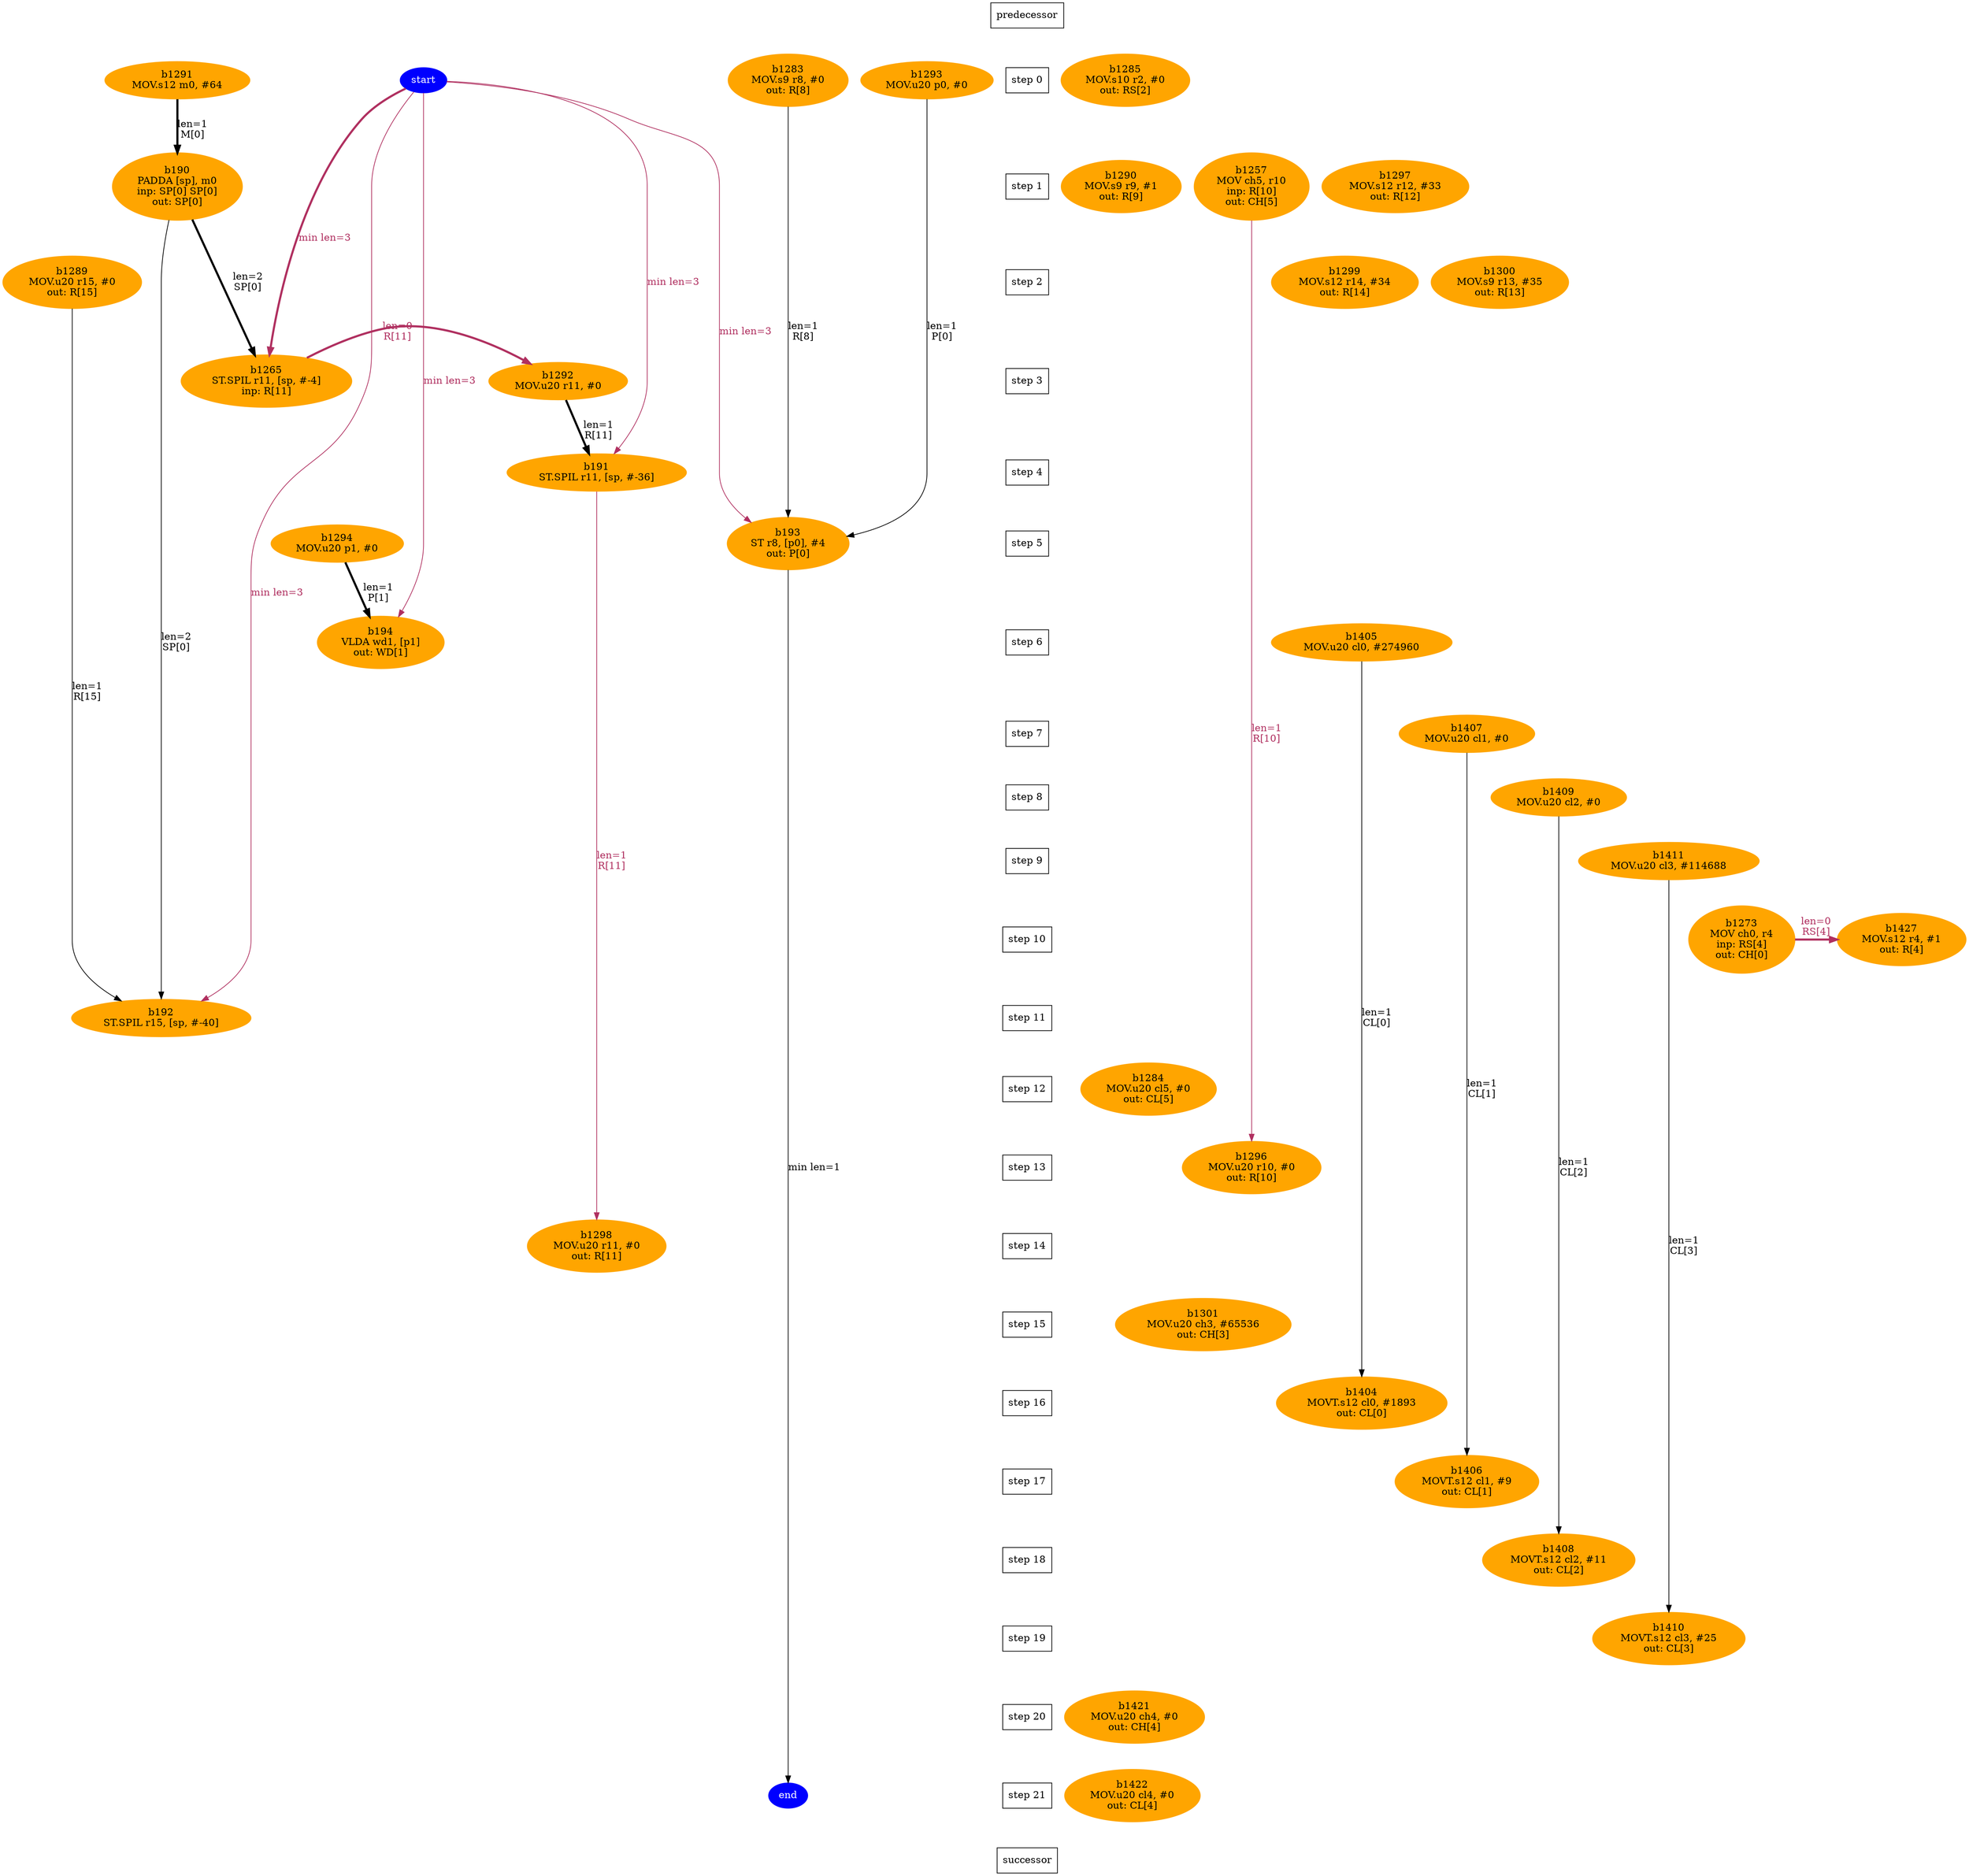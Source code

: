 digraph N {
 b190[color=orange,fontcolor=black,style=filled,label="b190\nPADDA [sp], m0\ninp: SP[0] SP[0]\nout: SP[0]"];  {rank=same; S1;  b190;}
 b191[color=orange,fontcolor=black,style=filled,label="b191\nST.SPIL r11, [sp, #-36]"];  {rank=same; S4;  b191;}
 b192[color=orange,fontcolor=black,style=filled,label="b192\nST.SPIL r15, [sp, #-40]"];  {rank=same; S11;  b192;}
 b193[color=orange,fontcolor=black,style=filled,label="b193\nST r8, [p0], #4\nout: P[0]"];  {rank=same; S5;  b193;}
 b194[color=orange,fontcolor=black,style=filled,label="b194\nVLDA wd1, [p1]\nout: WD[1]"];  {rank=same; S6;  b194;}
 b1283[color=orange,fontcolor=black,style=filled,label="b1283\nMOV.s9 r8, #0\nout: R[8]"];  {rank=same; S0;  b1283;}
 b1284[color=orange,fontcolor=black,style=filled,label="b1284\nMOV.u20 cl5, #0\nout: CL[5]"];  {rank=same; S12;  b1284;}
 b1285[color=orange,fontcolor=black,style=filled,label="b1285\nMOV.s10 r2, #0\nout: RS[2]"];  {rank=same; S0;  b1285;}
 b1289[color=orange,fontcolor=black,style=filled,label="b1289\nMOV.u20 r15, #0\nout: R[15]"];  {rank=same; S2;  b1289;}
 b1290[color=orange,fontcolor=black,style=filled,label="b1290\nMOV.s9 r9, #1\nout: R[9]"];  {rank=same; S1;  b1290;}
 b1291[color=orange,fontcolor=black,style=filled,label="b1291\nMOV.s12 m0, #64"];  {rank=same; S0;  b1291;}
 b1292[color=orange,fontcolor=black,style=filled,label="b1292\nMOV.u20 r11, #0"];  {rank=same; S3;  b1292;}
 b1293[color=orange,fontcolor=black,style=filled,label="b1293\nMOV.u20 p0, #0"];  {rank=same; S0;  b1293;}
 b1294[color=orange,fontcolor=black,style=filled,label="b1294\nMOV.u20 p1, #0"];  {rank=same; S5;  b1294;}
 b1296[color=orange,fontcolor=black,style=filled,label="b1296\nMOV.u20 r10, #0\nout: R[10]"];  {rank=same; S13;  b1296;}
 b1297[color=orange,fontcolor=black,style=filled,label="b1297\nMOV.s12 r12, #33\nout: R[12]"];  {rank=same; S1;  b1297;}
 b1298[color=orange,fontcolor=black,style=filled,label="b1298\nMOV.u20 r11, #0\nout: R[11]"];  {rank=same; S14;  b1298;}
 b1299[color=orange,fontcolor=black,style=filled,label="b1299\nMOV.s12 r14, #34\nout: R[14]"];  {rank=same; S2;  b1299;}
 b1300[color=orange,fontcolor=black,style=filled,label="b1300\nMOV.s9 r13, #35\nout: R[13]"];  {rank=same; S2;  b1300;}
 b1301[color=orange,fontcolor=black,style=filled,label="b1301\nMOV.u20 ch3, #65536\nout: CH[3]"];  {rank=same; S15;  b1301;}
 b1404[color=orange,fontcolor=black,style=filled,label="b1404\nMOVT.s12 cl0, #1893\nout: CL[0]"];  {rank=same; S16;  b1404;}
 b1405[color=orange,fontcolor=black,style=filled,label="b1405\nMOV.u20 cl0, #274960"];  {rank=same; S6;  b1405;}
 b1406[color=orange,fontcolor=black,style=filled,label="b1406\nMOVT.s12 cl1, #9\nout: CL[1]"];  {rank=same; S17;  b1406;}
 b1407[color=orange,fontcolor=black,style=filled,label="b1407\nMOV.u20 cl1, #0"];  {rank=same; S7;  b1407;}
 b1408[color=orange,fontcolor=black,style=filled,label="b1408\nMOVT.s12 cl2, #11\nout: CL[2]"];  {rank=same; S18;  b1408;}
 b1409[color=orange,fontcolor=black,style=filled,label="b1409\nMOV.u20 cl2, #0"];  {rank=same; S8;  b1409;}
 b1410[color=orange,fontcolor=black,style=filled,label="b1410\nMOVT.s12 cl3, #25\nout: CL[3]"];  {rank=same; S19;  b1410;}
 b1411[color=orange,fontcolor=black,style=filled,label="b1411\nMOV.u20 cl3, #114688"];  {rank=same; S9;  b1411;}
 b1257[color=orange,fontcolor=black,style=filled,label="b1257\nMOV ch5, r10\ninp: R[10]\nout: CH[5]"];  {rank=same; S1;  b1257;}
 b1265[color=orange,fontcolor=black,style=filled,label="b1265\nST.SPIL r11, [sp, #-4]\ninp: R[11]"];  {rank=same; S3;  b1265;}
 b1273[color=orange,fontcolor=black,style=filled,label="b1273\nMOV ch0, r4\ninp: RS[4]\nout: CH[0]"];  {rank=same; S10;  b1273;}
 b1421[color=orange,fontcolor=black,style=filled,label="b1421\nMOV.u20 ch4, #0\nout: CH[4]"];  {rank=same; S20;  b1421;}
 b1422[color=orange,fontcolor=black,style=filled,label="b1422\nMOV.u20 cl4, #0\nout: CL[4]"];  {rank=same; S21;  b1422;}
 b1427[color=orange,fontcolor=black,style=filled,label="b1427\nMOV.s12 r4, #1\nout: R[4]"];  {rank=same; S10;  b1427;}
 start [color=blue,fontcolor=white,style=filled,label="start"];  {rank=same; S0;  start;}
 end [color=blue,fontcolor=white,style=filled,label="end"];  {rank=same; S21;  end;}
   b190 -> b1265 [color=black,fontcolor=black,penwidth=3,label="len=2\nSP[0]",weight=1000];
   b190 -> b192 [color=black,fontcolor=black,label="len=2\nSP[0]",weight=1000];
   b191 -> b1298 [color=maroon,fontcolor=maroon,label="len=1\nR[11]",weight=1000];
   b193 -> end [color=black,fontcolor=black,label="min len=1",weight=1000];
   b1283 -> b193 [color=black,fontcolor=black,label="len=1\nR[8]",weight=1000];
   b1289 -> b192 [color=black,fontcolor=black,label="len=1\nR[15]",weight=1000];
   b1291 -> b190 [color=black,fontcolor=black,penwidth=3,label="len=1\nM[0]",weight=1000];
   b1292 -> b191 [color=black,fontcolor=black,penwidth=3,label="len=1\nR[11]",weight=1000];
   b1293 -> b193 [color=black,fontcolor=black,label="len=1\nP[0]",weight=1000];
   b1294 -> b194 [color=black,fontcolor=black,penwidth=3,label="len=1\nP[1]",weight=1000];
   b1405 -> b1404 [color=black,fontcolor=black,label="len=1\nCL[0]",weight=1000];
   b1407 -> b1406 [color=black,fontcolor=black,label="len=1\nCL[1]",weight=1000];
   b1409 -> b1408 [color=black,fontcolor=black,label="len=1\nCL[2]",weight=1000];
   b1411 -> b1410 [color=black,fontcolor=black,label="len=1\nCL[3]",weight=1000];
   b1257 -> b1296 [color=maroon,fontcolor=maroon,label="len=1\nR[10]",weight=1000];
   b1265 -> b1292 [color=maroon,fontcolor=maroon,penwidth=3,label="len=0\nR[11]",weight=1000];
   b1273 -> b1427 [color=maroon,fontcolor=maroon,penwidth=3,label="len=0\nRS[4]",weight=1000];
   start -> b191 [color=maroon,fontcolor=maroon,label="min len=3",weight=1000];
   start -> b192 [color=maroon,fontcolor=maroon,label="min len=3",weight=1000];
   start -> b193 [color=maroon,fontcolor=maroon,label="min len=3",weight=1000];
   start -> b194 [color=maroon,fontcolor=maroon,label="min len=3",weight=1000];
   start -> b1265 [color=maroon,fontcolor=maroon,penwidth=3,label="min len=3",weight=1000];
  Sm1 [label="predecessor",shape=box];
  S0 [label="step 0",shape=box];
  Sm1 -> S0[style=invis,weight=9000];
  S1 [label="step 1",shape=box];
  S0 -> S1[style=invis,weight=9000];
  S2 [label="step 2",shape=box];
  S1 -> S2[style=invis,weight=9000];
  S3 [label="step 3",shape=box];
  S2 -> S3[style=invis,weight=9000];
  S4 [label="step 4",shape=box];
  S3 -> S4[style=invis,weight=9000];
  S5 [label="step 5",shape=box];
  S4 -> S5[style=invis,weight=9000];
  S6 [label="step 6",shape=box];
  S5 -> S6[style=invis,weight=9000];
  S7 [label="step 7",shape=box];
  S6 -> S7[style=invis,weight=9000];
  S8 [label="step 8",shape=box];
  S7 -> S8[style=invis,weight=9000];
  S9 [label="step 9",shape=box];
  S8 -> S9[style=invis,weight=9000];
  S10 [label="step 10",shape=box];
  S9 -> S10[style=invis,weight=9000];
  S11 [label="step 11",shape=box];
  S10 -> S11[style=invis,weight=9000];
  S12 [label="step 12",shape=box];
  S11 -> S12[style=invis,weight=9000];
  S13 [label="step 13",shape=box];
  S12 -> S13[style=invis,weight=9000];
  S14 [label="step 14",shape=box];
  S13 -> S14[style=invis,weight=9000];
  S15 [label="step 15",shape=box];
  S14 -> S15[style=invis,weight=9000];
  S16 [label="step 16",shape=box];
  S15 -> S16[style=invis,weight=9000];
  S17 [label="step 17",shape=box];
  S16 -> S17[style=invis,weight=9000];
  S18 [label="step 18",shape=box];
  S17 -> S18[style=invis,weight=9000];
  S19 [label="step 19",shape=box];
  S18 -> S19[style=invis,weight=9000];
  S20 [label="step 20",shape=box];
  S19 -> S20[style=invis,weight=9000];
  S21 [label="step 21",shape=box];
  S20 -> S21[style=invis,weight=9000];
  S22 [label="successor",shape=box];
  S21 -> S22[style=invis,weight=9000];
}
